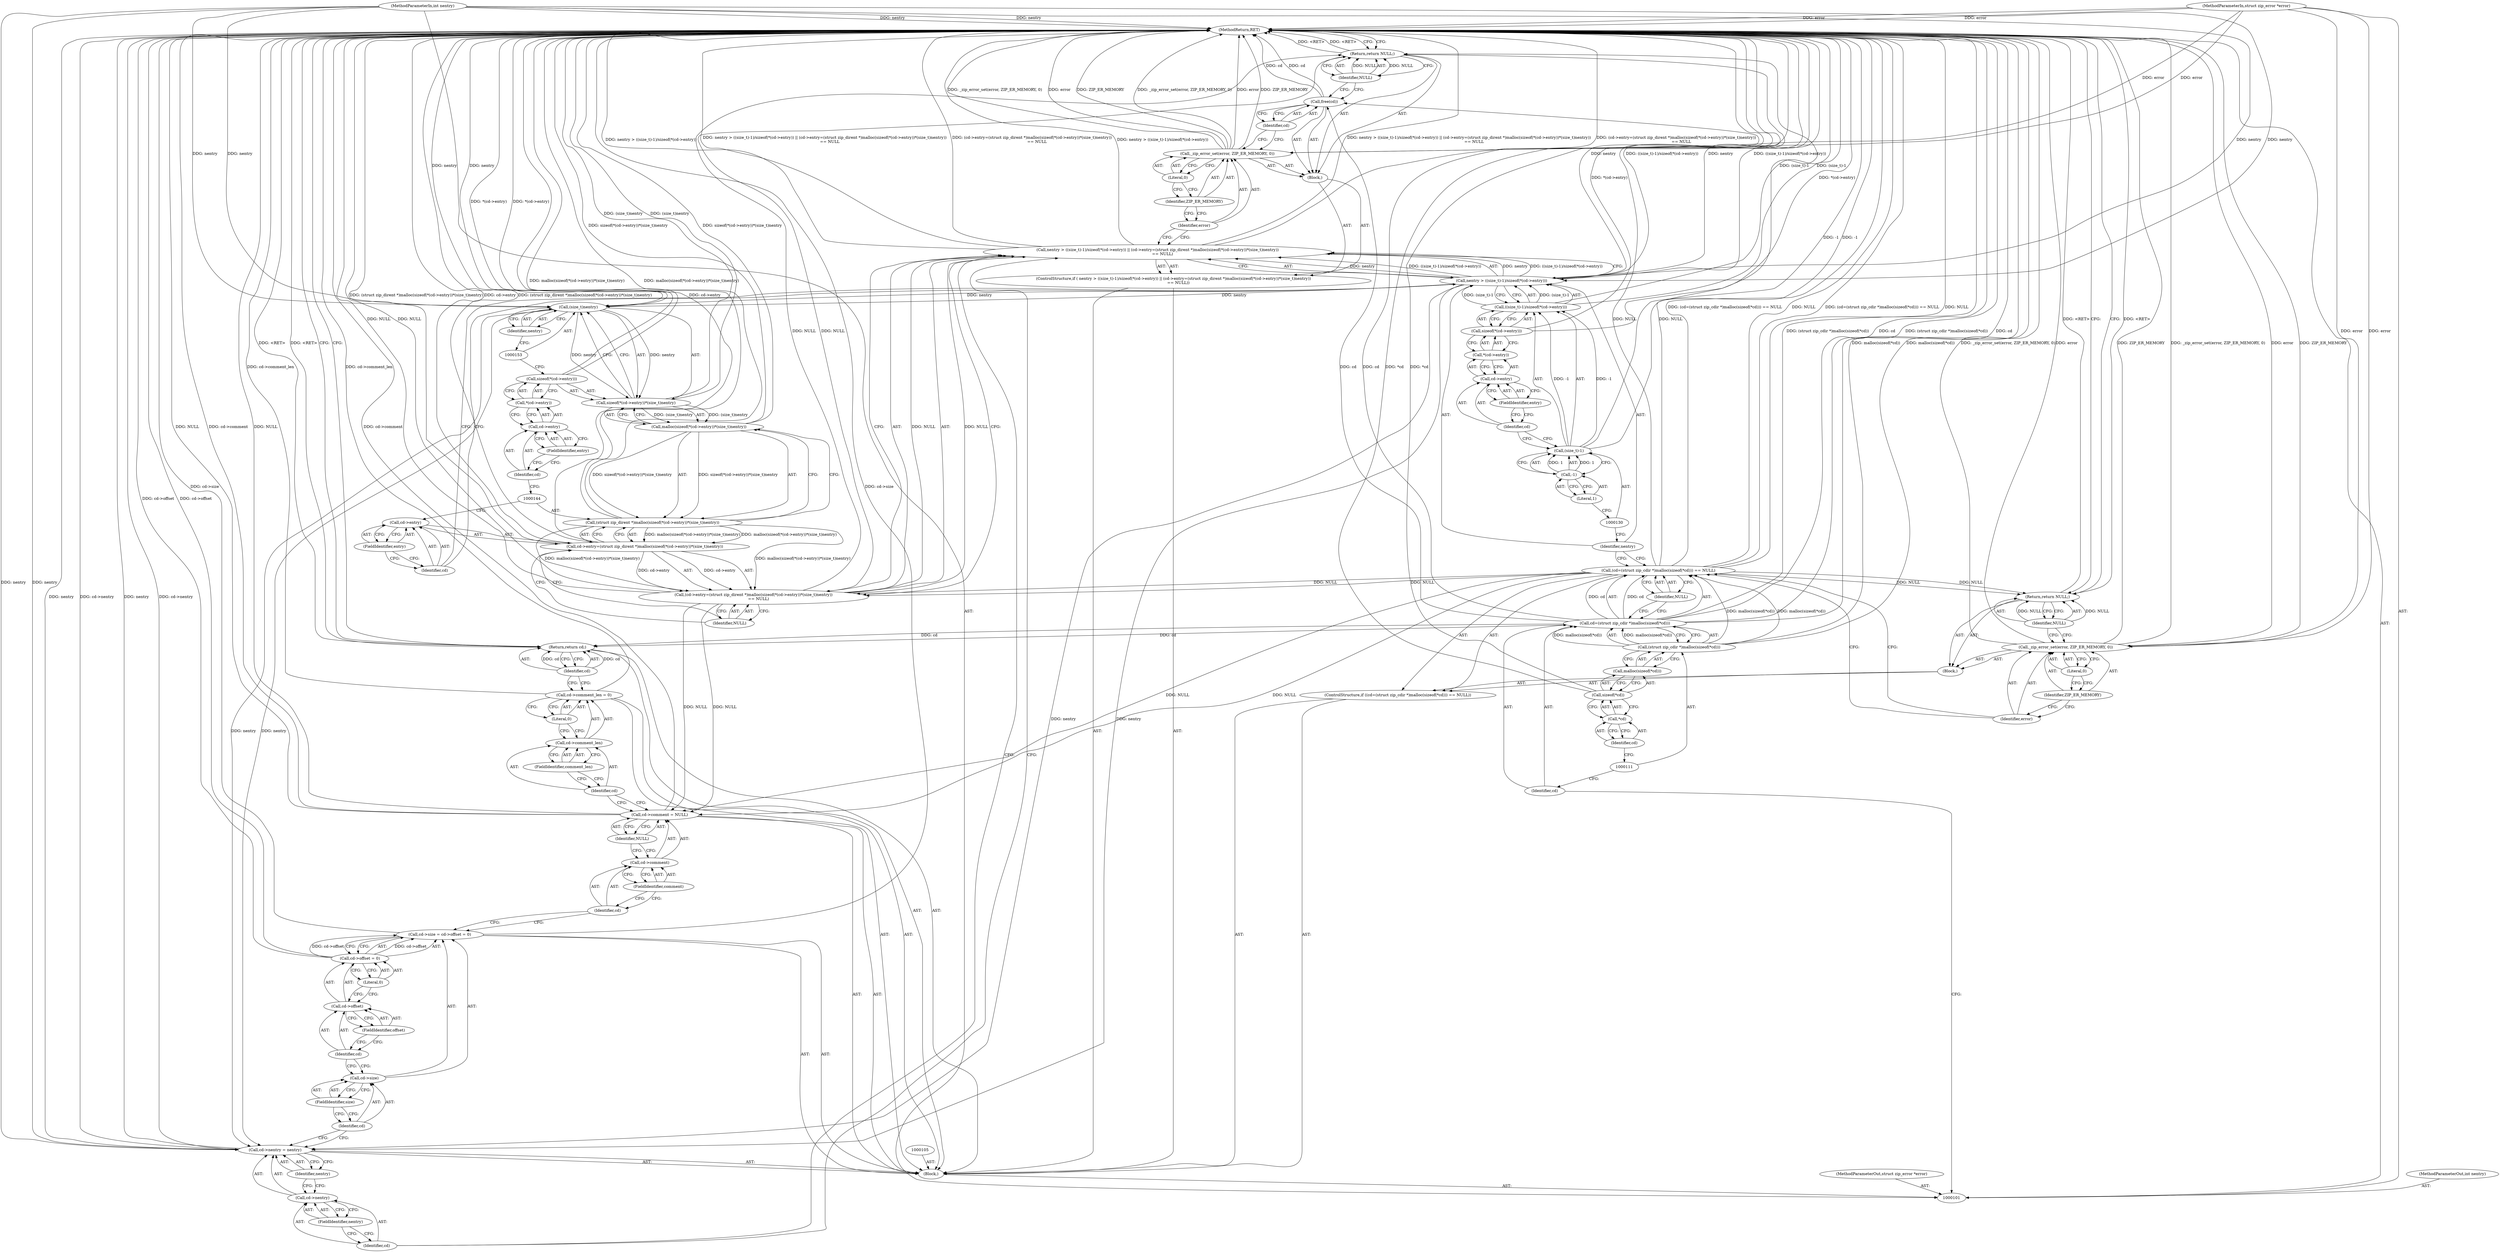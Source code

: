 digraph "0_php_ef8fc4b53d92fbfcd8ef1abbd6f2f5fe2c4a11e5" {
"1000191" [label="(MethodReturn,RET)"];
"1000102" [label="(MethodParameterIn,int nentry)"];
"1000264" [label="(MethodParameterOut,int nentry)"];
"1000103" [label="(MethodParameterIn,struct zip_error *error)"];
"1000265" [label="(MethodParameterOut,struct zip_error *error)"];
"1000148" [label="(Call,*(cd->entry))"];
"1000149" [label="(Call,cd->entry)"];
"1000150" [label="(Identifier,cd)"];
"1000151" [label="(FieldIdentifier,entry)"];
"1000152" [label="(Call,(size_t)nentry)"];
"1000154" [label="(Identifier,nentry)"];
"1000128" [label="(Call,((size_t)-1)/sizeof(*(cd->entry)))"];
"1000129" [label="(Call,(size_t)-1)"];
"1000131" [label="(Call,-1)"];
"1000132" [label="(Literal,1)"];
"1000133" [label="(Call,sizeof(*(cd->entry)))"];
"1000134" [label="(Call,*(cd->entry))"];
"1000124" [label="(ControlStructure,if ( nentry > ((size_t)-1)/sizeof(*(cd->entry)) || (cd->entry=(struct zip_dirent *)malloc(sizeof(*(cd->entry))*(size_t)nentry))\n        == NULL))"];
"1000135" [label="(Call,cd->entry)"];
"1000136" [label="(Identifier,cd)"];
"1000137" [label="(FieldIdentifier,entry)"];
"1000138" [label="(Call,(cd->entry=(struct zip_dirent *)malloc(sizeof(*(cd->entry))*(size_t)nentry))\n        == NULL)"];
"1000139" [label="(Call,cd->entry=(struct zip_dirent *)malloc(sizeof(*(cd->entry))*(size_t)nentry))"];
"1000140" [label="(Call,cd->entry)"];
"1000141" [label="(Identifier,cd)"];
"1000142" [label="(FieldIdentifier,entry)"];
"1000143" [label="(Call,(struct zip_dirent *)malloc(sizeof(*(cd->entry))*(size_t)nentry))"];
"1000145" [label="(Call,malloc(sizeof(*(cd->entry))*(size_t)nentry))"];
"1000125" [label="(Call,nentry > ((size_t)-1)/sizeof(*(cd->entry)) || (cd->entry=(struct zip_dirent *)malloc(sizeof(*(cd->entry))*(size_t)nentry))\n        == NULL)"];
"1000126" [label="(Call,nentry > ((size_t)-1)/sizeof(*(cd->entry)))"];
"1000127" [label="(Identifier,nentry)"];
"1000146" [label="(Call,sizeof(*(cd->entry))*(size_t)nentry)"];
"1000147" [label="(Call,sizeof(*(cd->entry)))"];
"1000155" [label="(Identifier,NULL)"];
"1000156" [label="(Block,)"];
"1000158" [label="(Identifier,error)"];
"1000159" [label="(Identifier,ZIP_ER_MEMORY)"];
"1000160" [label="(Literal,0)"];
"1000157" [label="(Call,_zip_error_set(error, ZIP_ER_MEMORY, 0))"];
"1000162" [label="(Identifier,cd)"];
"1000161" [label="(Call,free(cd))"];
"1000163" [label="(Return,return NULL;)"];
"1000164" [label="(Identifier,NULL)"];
"1000169" [label="(Identifier,nentry)"];
"1000165" [label="(Call,cd->nentry = nentry)"];
"1000166" [label="(Call,cd->nentry)"];
"1000167" [label="(Identifier,cd)"];
"1000168" [label="(FieldIdentifier,nentry)"];
"1000104" [label="(Block,)"];
"1000174" [label="(Call,cd->offset = 0)"];
"1000175" [label="(Call,cd->offset)"];
"1000176" [label="(Identifier,cd)"];
"1000177" [label="(FieldIdentifier,offset)"];
"1000178" [label="(Literal,0)"];
"1000170" [label="(Call,cd->size = cd->offset = 0)"];
"1000171" [label="(Call,cd->size)"];
"1000172" [label="(Identifier,cd)"];
"1000173" [label="(FieldIdentifier,size)"];
"1000183" [label="(Identifier,NULL)"];
"1000179" [label="(Call,cd->comment = NULL)"];
"1000180" [label="(Call,cd->comment)"];
"1000181" [label="(Identifier,cd)"];
"1000182" [label="(FieldIdentifier,comment)"];
"1000188" [label="(Literal,0)"];
"1000184" [label="(Call,cd->comment_len = 0)"];
"1000185" [label="(Call,cd->comment_len)"];
"1000186" [label="(Identifier,cd)"];
"1000187" [label="(FieldIdentifier,comment_len)"];
"1000190" [label="(Identifier,cd)"];
"1000189" [label="(Return,return cd;)"];
"1000110" [label="(Call,(struct zip_cdir *)malloc(sizeof(*cd)))"];
"1000112" [label="(Call,malloc(sizeof(*cd)))"];
"1000113" [label="(Call,sizeof(*cd))"];
"1000106" [label="(ControlStructure,if ((cd=(struct zip_cdir *)malloc(sizeof(*cd))) == NULL))"];
"1000114" [label="(Call,*cd)"];
"1000115" [label="(Identifier,cd)"];
"1000116" [label="(Identifier,NULL)"];
"1000117" [label="(Block,)"];
"1000107" [label="(Call,(cd=(struct zip_cdir *)malloc(sizeof(*cd))) == NULL)"];
"1000108" [label="(Call,cd=(struct zip_cdir *)malloc(sizeof(*cd)))"];
"1000109" [label="(Identifier,cd)"];
"1000118" [label="(Call,_zip_error_set(error, ZIP_ER_MEMORY, 0))"];
"1000119" [label="(Identifier,error)"];
"1000120" [label="(Identifier,ZIP_ER_MEMORY)"];
"1000121" [label="(Literal,0)"];
"1000123" [label="(Identifier,NULL)"];
"1000122" [label="(Return,return NULL;)"];
"1000191" -> "1000101"  [label="AST: "];
"1000191" -> "1000122"  [label="CFG: "];
"1000191" -> "1000163"  [label="CFG: "];
"1000191" -> "1000189"  [label="CFG: "];
"1000157" -> "1000191"  [label="DDG: ZIP_ER_MEMORY"];
"1000157" -> "1000191"  [label="DDG: _zip_error_set(error, ZIP_ER_MEMORY, 0)"];
"1000157" -> "1000191"  [label="DDG: error"];
"1000125" -> "1000191"  [label="DDG: nentry > ((size_t)-1)/sizeof(*(cd->entry))"];
"1000125" -> "1000191"  [label="DDG: nentry > ((size_t)-1)/sizeof(*(cd->entry)) || (cd->entry=(struct zip_dirent *)malloc(sizeof(*(cd->entry))*(size_t)nentry))\n        == NULL"];
"1000125" -> "1000191"  [label="DDG: (cd->entry=(struct zip_dirent *)malloc(sizeof(*(cd->entry))*(size_t)nentry))\n        == NULL"];
"1000184" -> "1000191"  [label="DDG: cd->comment_len"];
"1000107" -> "1000191"  [label="DDG: (cd=(struct zip_cdir *)malloc(sizeof(*cd))) == NULL"];
"1000107" -> "1000191"  [label="DDG: NULL"];
"1000165" -> "1000191"  [label="DDG: nentry"];
"1000165" -> "1000191"  [label="DDG: cd->nentry"];
"1000113" -> "1000191"  [label="DDG: *cd"];
"1000179" -> "1000191"  [label="DDG: cd->comment"];
"1000179" -> "1000191"  [label="DDG: NULL"];
"1000147" -> "1000191"  [label="DDG: *(cd->entry)"];
"1000126" -> "1000191"  [label="DDG: nentry"];
"1000126" -> "1000191"  [label="DDG: ((size_t)-1)/sizeof(*(cd->entry))"];
"1000118" -> "1000191"  [label="DDG: _zip_error_set(error, ZIP_ER_MEMORY, 0)"];
"1000118" -> "1000191"  [label="DDG: error"];
"1000118" -> "1000191"  [label="DDG: ZIP_ER_MEMORY"];
"1000152" -> "1000191"  [label="DDG: nentry"];
"1000139" -> "1000191"  [label="DDG: cd->entry"];
"1000139" -> "1000191"  [label="DDG: (struct zip_dirent *)malloc(sizeof(*(cd->entry))*(size_t)nentry)"];
"1000146" -> "1000191"  [label="DDG: (size_t)nentry"];
"1000128" -> "1000191"  [label="DDG: (size_t)-1"];
"1000138" -> "1000191"  [label="DDG: NULL"];
"1000133" -> "1000191"  [label="DDG: *(cd->entry)"];
"1000103" -> "1000191"  [label="DDG: error"];
"1000102" -> "1000191"  [label="DDG: nentry"];
"1000110" -> "1000191"  [label="DDG: malloc(sizeof(*cd))"];
"1000108" -> "1000191"  [label="DDG: (struct zip_cdir *)malloc(sizeof(*cd))"];
"1000108" -> "1000191"  [label="DDG: cd"];
"1000143" -> "1000191"  [label="DDG: malloc(sizeof(*(cd->entry))*(size_t)nentry)"];
"1000170" -> "1000191"  [label="DDG: cd->size"];
"1000161" -> "1000191"  [label="DDG: cd"];
"1000145" -> "1000191"  [label="DDG: sizeof(*(cd->entry))*(size_t)nentry"];
"1000174" -> "1000191"  [label="DDG: cd->offset"];
"1000129" -> "1000191"  [label="DDG: -1"];
"1000122" -> "1000191"  [label="DDG: <RET>"];
"1000163" -> "1000191"  [label="DDG: <RET>"];
"1000189" -> "1000191"  [label="DDG: <RET>"];
"1000102" -> "1000101"  [label="AST: "];
"1000102" -> "1000191"  [label="DDG: nentry"];
"1000102" -> "1000126"  [label="DDG: nentry"];
"1000102" -> "1000152"  [label="DDG: nentry"];
"1000102" -> "1000165"  [label="DDG: nentry"];
"1000264" -> "1000101"  [label="AST: "];
"1000103" -> "1000101"  [label="AST: "];
"1000103" -> "1000191"  [label="DDG: error"];
"1000103" -> "1000118"  [label="DDG: error"];
"1000103" -> "1000157"  [label="DDG: error"];
"1000265" -> "1000101"  [label="AST: "];
"1000148" -> "1000147"  [label="AST: "];
"1000148" -> "1000149"  [label="CFG: "];
"1000149" -> "1000148"  [label="AST: "];
"1000147" -> "1000148"  [label="CFG: "];
"1000149" -> "1000148"  [label="AST: "];
"1000149" -> "1000151"  [label="CFG: "];
"1000150" -> "1000149"  [label="AST: "];
"1000151" -> "1000149"  [label="AST: "];
"1000148" -> "1000149"  [label="CFG: "];
"1000150" -> "1000149"  [label="AST: "];
"1000150" -> "1000144"  [label="CFG: "];
"1000151" -> "1000150"  [label="CFG: "];
"1000151" -> "1000149"  [label="AST: "];
"1000151" -> "1000150"  [label="CFG: "];
"1000149" -> "1000151"  [label="CFG: "];
"1000152" -> "1000146"  [label="AST: "];
"1000152" -> "1000154"  [label="CFG: "];
"1000153" -> "1000152"  [label="AST: "];
"1000154" -> "1000152"  [label="AST: "];
"1000146" -> "1000152"  [label="CFG: "];
"1000152" -> "1000191"  [label="DDG: nentry"];
"1000152" -> "1000146"  [label="DDG: nentry"];
"1000126" -> "1000152"  [label="DDG: nentry"];
"1000102" -> "1000152"  [label="DDG: nentry"];
"1000152" -> "1000165"  [label="DDG: nentry"];
"1000154" -> "1000152"  [label="AST: "];
"1000154" -> "1000153"  [label="CFG: "];
"1000152" -> "1000154"  [label="CFG: "];
"1000128" -> "1000126"  [label="AST: "];
"1000128" -> "1000133"  [label="CFG: "];
"1000129" -> "1000128"  [label="AST: "];
"1000133" -> "1000128"  [label="AST: "];
"1000126" -> "1000128"  [label="CFG: "];
"1000128" -> "1000191"  [label="DDG: (size_t)-1"];
"1000128" -> "1000126"  [label="DDG: (size_t)-1"];
"1000129" -> "1000128"  [label="DDG: -1"];
"1000129" -> "1000128"  [label="AST: "];
"1000129" -> "1000131"  [label="CFG: "];
"1000130" -> "1000129"  [label="AST: "];
"1000131" -> "1000129"  [label="AST: "];
"1000136" -> "1000129"  [label="CFG: "];
"1000129" -> "1000191"  [label="DDG: -1"];
"1000129" -> "1000128"  [label="DDG: -1"];
"1000131" -> "1000129"  [label="DDG: 1"];
"1000131" -> "1000129"  [label="AST: "];
"1000131" -> "1000132"  [label="CFG: "];
"1000132" -> "1000131"  [label="AST: "];
"1000129" -> "1000131"  [label="CFG: "];
"1000131" -> "1000129"  [label="DDG: 1"];
"1000132" -> "1000131"  [label="AST: "];
"1000132" -> "1000130"  [label="CFG: "];
"1000131" -> "1000132"  [label="CFG: "];
"1000133" -> "1000128"  [label="AST: "];
"1000133" -> "1000134"  [label="CFG: "];
"1000134" -> "1000133"  [label="AST: "];
"1000128" -> "1000133"  [label="CFG: "];
"1000133" -> "1000191"  [label="DDG: *(cd->entry)"];
"1000134" -> "1000133"  [label="AST: "];
"1000134" -> "1000135"  [label="CFG: "];
"1000135" -> "1000134"  [label="AST: "];
"1000133" -> "1000134"  [label="CFG: "];
"1000124" -> "1000104"  [label="AST: "];
"1000125" -> "1000124"  [label="AST: "];
"1000156" -> "1000124"  [label="AST: "];
"1000135" -> "1000134"  [label="AST: "];
"1000135" -> "1000137"  [label="CFG: "];
"1000136" -> "1000135"  [label="AST: "];
"1000137" -> "1000135"  [label="AST: "];
"1000134" -> "1000135"  [label="CFG: "];
"1000136" -> "1000135"  [label="AST: "];
"1000136" -> "1000129"  [label="CFG: "];
"1000137" -> "1000136"  [label="CFG: "];
"1000137" -> "1000135"  [label="AST: "];
"1000137" -> "1000136"  [label="CFG: "];
"1000135" -> "1000137"  [label="CFG: "];
"1000138" -> "1000125"  [label="AST: "];
"1000138" -> "1000155"  [label="CFG: "];
"1000139" -> "1000138"  [label="AST: "];
"1000155" -> "1000138"  [label="AST: "];
"1000125" -> "1000138"  [label="CFG: "];
"1000138" -> "1000191"  [label="DDG: NULL"];
"1000138" -> "1000125"  [label="DDG: NULL"];
"1000139" -> "1000138"  [label="DDG: cd->entry"];
"1000143" -> "1000138"  [label="DDG: malloc(sizeof(*(cd->entry))*(size_t)nentry)"];
"1000107" -> "1000138"  [label="DDG: NULL"];
"1000138" -> "1000163"  [label="DDG: NULL"];
"1000138" -> "1000179"  [label="DDG: NULL"];
"1000139" -> "1000138"  [label="AST: "];
"1000139" -> "1000143"  [label="CFG: "];
"1000140" -> "1000139"  [label="AST: "];
"1000143" -> "1000139"  [label="AST: "];
"1000155" -> "1000139"  [label="CFG: "];
"1000139" -> "1000191"  [label="DDG: cd->entry"];
"1000139" -> "1000191"  [label="DDG: (struct zip_dirent *)malloc(sizeof(*(cd->entry))*(size_t)nentry)"];
"1000139" -> "1000138"  [label="DDG: cd->entry"];
"1000143" -> "1000139"  [label="DDG: malloc(sizeof(*(cd->entry))*(size_t)nentry)"];
"1000140" -> "1000139"  [label="AST: "];
"1000140" -> "1000142"  [label="CFG: "];
"1000141" -> "1000140"  [label="AST: "];
"1000142" -> "1000140"  [label="AST: "];
"1000144" -> "1000140"  [label="CFG: "];
"1000141" -> "1000140"  [label="AST: "];
"1000141" -> "1000126"  [label="CFG: "];
"1000142" -> "1000141"  [label="CFG: "];
"1000142" -> "1000140"  [label="AST: "];
"1000142" -> "1000141"  [label="CFG: "];
"1000140" -> "1000142"  [label="CFG: "];
"1000143" -> "1000139"  [label="AST: "];
"1000143" -> "1000145"  [label="CFG: "];
"1000144" -> "1000143"  [label="AST: "];
"1000145" -> "1000143"  [label="AST: "];
"1000139" -> "1000143"  [label="CFG: "];
"1000143" -> "1000191"  [label="DDG: malloc(sizeof(*(cd->entry))*(size_t)nentry)"];
"1000143" -> "1000138"  [label="DDG: malloc(sizeof(*(cd->entry))*(size_t)nentry)"];
"1000143" -> "1000139"  [label="DDG: malloc(sizeof(*(cd->entry))*(size_t)nentry)"];
"1000145" -> "1000143"  [label="DDG: sizeof(*(cd->entry))*(size_t)nentry"];
"1000145" -> "1000143"  [label="AST: "];
"1000145" -> "1000146"  [label="CFG: "];
"1000146" -> "1000145"  [label="AST: "];
"1000143" -> "1000145"  [label="CFG: "];
"1000145" -> "1000191"  [label="DDG: sizeof(*(cd->entry))*(size_t)nentry"];
"1000145" -> "1000143"  [label="DDG: sizeof(*(cd->entry))*(size_t)nentry"];
"1000146" -> "1000145"  [label="DDG: (size_t)nentry"];
"1000125" -> "1000124"  [label="AST: "];
"1000125" -> "1000126"  [label="CFG: "];
"1000125" -> "1000138"  [label="CFG: "];
"1000126" -> "1000125"  [label="AST: "];
"1000138" -> "1000125"  [label="AST: "];
"1000158" -> "1000125"  [label="CFG: "];
"1000167" -> "1000125"  [label="CFG: "];
"1000125" -> "1000191"  [label="DDG: nentry > ((size_t)-1)/sizeof(*(cd->entry))"];
"1000125" -> "1000191"  [label="DDG: nentry > ((size_t)-1)/sizeof(*(cd->entry)) || (cd->entry=(struct zip_dirent *)malloc(sizeof(*(cd->entry))*(size_t)nentry))\n        == NULL"];
"1000125" -> "1000191"  [label="DDG: (cd->entry=(struct zip_dirent *)malloc(sizeof(*(cd->entry))*(size_t)nentry))\n        == NULL"];
"1000126" -> "1000125"  [label="DDG: nentry"];
"1000126" -> "1000125"  [label="DDG: ((size_t)-1)/sizeof(*(cd->entry))"];
"1000138" -> "1000125"  [label="DDG: NULL"];
"1000126" -> "1000125"  [label="AST: "];
"1000126" -> "1000128"  [label="CFG: "];
"1000127" -> "1000126"  [label="AST: "];
"1000128" -> "1000126"  [label="AST: "];
"1000141" -> "1000126"  [label="CFG: "];
"1000125" -> "1000126"  [label="CFG: "];
"1000126" -> "1000191"  [label="DDG: nentry"];
"1000126" -> "1000191"  [label="DDG: ((size_t)-1)/sizeof(*(cd->entry))"];
"1000126" -> "1000125"  [label="DDG: nentry"];
"1000126" -> "1000125"  [label="DDG: ((size_t)-1)/sizeof(*(cd->entry))"];
"1000102" -> "1000126"  [label="DDG: nentry"];
"1000128" -> "1000126"  [label="DDG: (size_t)-1"];
"1000126" -> "1000152"  [label="DDG: nentry"];
"1000126" -> "1000165"  [label="DDG: nentry"];
"1000127" -> "1000126"  [label="AST: "];
"1000127" -> "1000107"  [label="CFG: "];
"1000130" -> "1000127"  [label="CFG: "];
"1000146" -> "1000145"  [label="AST: "];
"1000146" -> "1000152"  [label="CFG: "];
"1000147" -> "1000146"  [label="AST: "];
"1000152" -> "1000146"  [label="AST: "];
"1000145" -> "1000146"  [label="CFG: "];
"1000146" -> "1000191"  [label="DDG: (size_t)nentry"];
"1000146" -> "1000145"  [label="DDG: (size_t)nentry"];
"1000152" -> "1000146"  [label="DDG: nentry"];
"1000147" -> "1000146"  [label="AST: "];
"1000147" -> "1000148"  [label="CFG: "];
"1000148" -> "1000147"  [label="AST: "];
"1000153" -> "1000147"  [label="CFG: "];
"1000147" -> "1000191"  [label="DDG: *(cd->entry)"];
"1000155" -> "1000138"  [label="AST: "];
"1000155" -> "1000139"  [label="CFG: "];
"1000138" -> "1000155"  [label="CFG: "];
"1000156" -> "1000124"  [label="AST: "];
"1000157" -> "1000156"  [label="AST: "];
"1000161" -> "1000156"  [label="AST: "];
"1000163" -> "1000156"  [label="AST: "];
"1000158" -> "1000157"  [label="AST: "];
"1000158" -> "1000125"  [label="CFG: "];
"1000159" -> "1000158"  [label="CFG: "];
"1000159" -> "1000157"  [label="AST: "];
"1000159" -> "1000158"  [label="CFG: "];
"1000160" -> "1000159"  [label="CFG: "];
"1000160" -> "1000157"  [label="AST: "];
"1000160" -> "1000159"  [label="CFG: "];
"1000157" -> "1000160"  [label="CFG: "];
"1000157" -> "1000156"  [label="AST: "];
"1000157" -> "1000160"  [label="CFG: "];
"1000158" -> "1000157"  [label="AST: "];
"1000159" -> "1000157"  [label="AST: "];
"1000160" -> "1000157"  [label="AST: "];
"1000162" -> "1000157"  [label="CFG: "];
"1000157" -> "1000191"  [label="DDG: ZIP_ER_MEMORY"];
"1000157" -> "1000191"  [label="DDG: _zip_error_set(error, ZIP_ER_MEMORY, 0)"];
"1000157" -> "1000191"  [label="DDG: error"];
"1000103" -> "1000157"  [label="DDG: error"];
"1000162" -> "1000161"  [label="AST: "];
"1000162" -> "1000157"  [label="CFG: "];
"1000161" -> "1000162"  [label="CFG: "];
"1000161" -> "1000156"  [label="AST: "];
"1000161" -> "1000162"  [label="CFG: "];
"1000162" -> "1000161"  [label="AST: "];
"1000164" -> "1000161"  [label="CFG: "];
"1000161" -> "1000191"  [label="DDG: cd"];
"1000108" -> "1000161"  [label="DDG: cd"];
"1000163" -> "1000156"  [label="AST: "];
"1000163" -> "1000164"  [label="CFG: "];
"1000164" -> "1000163"  [label="AST: "];
"1000191" -> "1000163"  [label="CFG: "];
"1000163" -> "1000191"  [label="DDG: <RET>"];
"1000164" -> "1000163"  [label="DDG: NULL"];
"1000138" -> "1000163"  [label="DDG: NULL"];
"1000107" -> "1000163"  [label="DDG: NULL"];
"1000164" -> "1000163"  [label="AST: "];
"1000164" -> "1000161"  [label="CFG: "];
"1000163" -> "1000164"  [label="CFG: "];
"1000164" -> "1000163"  [label="DDG: NULL"];
"1000169" -> "1000165"  [label="AST: "];
"1000169" -> "1000166"  [label="CFG: "];
"1000165" -> "1000169"  [label="CFG: "];
"1000165" -> "1000104"  [label="AST: "];
"1000165" -> "1000169"  [label="CFG: "];
"1000166" -> "1000165"  [label="AST: "];
"1000169" -> "1000165"  [label="AST: "];
"1000172" -> "1000165"  [label="CFG: "];
"1000165" -> "1000191"  [label="DDG: nentry"];
"1000165" -> "1000191"  [label="DDG: cd->nentry"];
"1000126" -> "1000165"  [label="DDG: nentry"];
"1000152" -> "1000165"  [label="DDG: nentry"];
"1000102" -> "1000165"  [label="DDG: nentry"];
"1000166" -> "1000165"  [label="AST: "];
"1000166" -> "1000168"  [label="CFG: "];
"1000167" -> "1000166"  [label="AST: "];
"1000168" -> "1000166"  [label="AST: "];
"1000169" -> "1000166"  [label="CFG: "];
"1000167" -> "1000166"  [label="AST: "];
"1000167" -> "1000125"  [label="CFG: "];
"1000168" -> "1000167"  [label="CFG: "];
"1000168" -> "1000166"  [label="AST: "];
"1000168" -> "1000167"  [label="CFG: "];
"1000166" -> "1000168"  [label="CFG: "];
"1000104" -> "1000101"  [label="AST: "];
"1000105" -> "1000104"  [label="AST: "];
"1000106" -> "1000104"  [label="AST: "];
"1000124" -> "1000104"  [label="AST: "];
"1000165" -> "1000104"  [label="AST: "];
"1000170" -> "1000104"  [label="AST: "];
"1000179" -> "1000104"  [label="AST: "];
"1000184" -> "1000104"  [label="AST: "];
"1000189" -> "1000104"  [label="AST: "];
"1000174" -> "1000170"  [label="AST: "];
"1000174" -> "1000178"  [label="CFG: "];
"1000175" -> "1000174"  [label="AST: "];
"1000178" -> "1000174"  [label="AST: "];
"1000170" -> "1000174"  [label="CFG: "];
"1000174" -> "1000191"  [label="DDG: cd->offset"];
"1000174" -> "1000170"  [label="DDG: cd->offset"];
"1000175" -> "1000174"  [label="AST: "];
"1000175" -> "1000177"  [label="CFG: "];
"1000176" -> "1000175"  [label="AST: "];
"1000177" -> "1000175"  [label="AST: "];
"1000178" -> "1000175"  [label="CFG: "];
"1000176" -> "1000175"  [label="AST: "];
"1000176" -> "1000171"  [label="CFG: "];
"1000177" -> "1000176"  [label="CFG: "];
"1000177" -> "1000175"  [label="AST: "];
"1000177" -> "1000176"  [label="CFG: "];
"1000175" -> "1000177"  [label="CFG: "];
"1000178" -> "1000174"  [label="AST: "];
"1000178" -> "1000175"  [label="CFG: "];
"1000174" -> "1000178"  [label="CFG: "];
"1000170" -> "1000104"  [label="AST: "];
"1000170" -> "1000174"  [label="CFG: "];
"1000171" -> "1000170"  [label="AST: "];
"1000174" -> "1000170"  [label="AST: "];
"1000181" -> "1000170"  [label="CFG: "];
"1000170" -> "1000191"  [label="DDG: cd->size"];
"1000174" -> "1000170"  [label="DDG: cd->offset"];
"1000171" -> "1000170"  [label="AST: "];
"1000171" -> "1000173"  [label="CFG: "];
"1000172" -> "1000171"  [label="AST: "];
"1000173" -> "1000171"  [label="AST: "];
"1000176" -> "1000171"  [label="CFG: "];
"1000172" -> "1000171"  [label="AST: "];
"1000172" -> "1000165"  [label="CFG: "];
"1000173" -> "1000172"  [label="CFG: "];
"1000173" -> "1000171"  [label="AST: "];
"1000173" -> "1000172"  [label="CFG: "];
"1000171" -> "1000173"  [label="CFG: "];
"1000183" -> "1000179"  [label="AST: "];
"1000183" -> "1000180"  [label="CFG: "];
"1000179" -> "1000183"  [label="CFG: "];
"1000179" -> "1000104"  [label="AST: "];
"1000179" -> "1000183"  [label="CFG: "];
"1000180" -> "1000179"  [label="AST: "];
"1000183" -> "1000179"  [label="AST: "];
"1000186" -> "1000179"  [label="CFG: "];
"1000179" -> "1000191"  [label="DDG: cd->comment"];
"1000179" -> "1000191"  [label="DDG: NULL"];
"1000138" -> "1000179"  [label="DDG: NULL"];
"1000107" -> "1000179"  [label="DDG: NULL"];
"1000180" -> "1000179"  [label="AST: "];
"1000180" -> "1000182"  [label="CFG: "];
"1000181" -> "1000180"  [label="AST: "];
"1000182" -> "1000180"  [label="AST: "];
"1000183" -> "1000180"  [label="CFG: "];
"1000181" -> "1000180"  [label="AST: "];
"1000181" -> "1000170"  [label="CFG: "];
"1000182" -> "1000181"  [label="CFG: "];
"1000182" -> "1000180"  [label="AST: "];
"1000182" -> "1000181"  [label="CFG: "];
"1000180" -> "1000182"  [label="CFG: "];
"1000188" -> "1000184"  [label="AST: "];
"1000188" -> "1000185"  [label="CFG: "];
"1000184" -> "1000188"  [label="CFG: "];
"1000184" -> "1000104"  [label="AST: "];
"1000184" -> "1000188"  [label="CFG: "];
"1000185" -> "1000184"  [label="AST: "];
"1000188" -> "1000184"  [label="AST: "];
"1000190" -> "1000184"  [label="CFG: "];
"1000184" -> "1000191"  [label="DDG: cd->comment_len"];
"1000185" -> "1000184"  [label="AST: "];
"1000185" -> "1000187"  [label="CFG: "];
"1000186" -> "1000185"  [label="AST: "];
"1000187" -> "1000185"  [label="AST: "];
"1000188" -> "1000185"  [label="CFG: "];
"1000186" -> "1000185"  [label="AST: "];
"1000186" -> "1000179"  [label="CFG: "];
"1000187" -> "1000186"  [label="CFG: "];
"1000187" -> "1000185"  [label="AST: "];
"1000187" -> "1000186"  [label="CFG: "];
"1000185" -> "1000187"  [label="CFG: "];
"1000190" -> "1000189"  [label="AST: "];
"1000190" -> "1000184"  [label="CFG: "];
"1000189" -> "1000190"  [label="CFG: "];
"1000190" -> "1000189"  [label="DDG: cd"];
"1000189" -> "1000104"  [label="AST: "];
"1000189" -> "1000190"  [label="CFG: "];
"1000190" -> "1000189"  [label="AST: "];
"1000191" -> "1000189"  [label="CFG: "];
"1000189" -> "1000191"  [label="DDG: <RET>"];
"1000190" -> "1000189"  [label="DDG: cd"];
"1000108" -> "1000189"  [label="DDG: cd"];
"1000110" -> "1000108"  [label="AST: "];
"1000110" -> "1000112"  [label="CFG: "];
"1000111" -> "1000110"  [label="AST: "];
"1000112" -> "1000110"  [label="AST: "];
"1000108" -> "1000110"  [label="CFG: "];
"1000110" -> "1000191"  [label="DDG: malloc(sizeof(*cd))"];
"1000110" -> "1000107"  [label="DDG: malloc(sizeof(*cd))"];
"1000110" -> "1000108"  [label="DDG: malloc(sizeof(*cd))"];
"1000112" -> "1000110"  [label="AST: "];
"1000112" -> "1000113"  [label="CFG: "];
"1000113" -> "1000112"  [label="AST: "];
"1000110" -> "1000112"  [label="CFG: "];
"1000113" -> "1000112"  [label="AST: "];
"1000113" -> "1000114"  [label="CFG: "];
"1000114" -> "1000113"  [label="AST: "];
"1000112" -> "1000113"  [label="CFG: "];
"1000113" -> "1000191"  [label="DDG: *cd"];
"1000106" -> "1000104"  [label="AST: "];
"1000107" -> "1000106"  [label="AST: "];
"1000117" -> "1000106"  [label="AST: "];
"1000114" -> "1000113"  [label="AST: "];
"1000114" -> "1000115"  [label="CFG: "];
"1000115" -> "1000114"  [label="AST: "];
"1000113" -> "1000114"  [label="CFG: "];
"1000115" -> "1000114"  [label="AST: "];
"1000115" -> "1000111"  [label="CFG: "];
"1000114" -> "1000115"  [label="CFG: "];
"1000116" -> "1000107"  [label="AST: "];
"1000116" -> "1000108"  [label="CFG: "];
"1000107" -> "1000116"  [label="CFG: "];
"1000117" -> "1000106"  [label="AST: "];
"1000118" -> "1000117"  [label="AST: "];
"1000122" -> "1000117"  [label="AST: "];
"1000107" -> "1000106"  [label="AST: "];
"1000107" -> "1000116"  [label="CFG: "];
"1000108" -> "1000107"  [label="AST: "];
"1000116" -> "1000107"  [label="AST: "];
"1000119" -> "1000107"  [label="CFG: "];
"1000127" -> "1000107"  [label="CFG: "];
"1000107" -> "1000191"  [label="DDG: (cd=(struct zip_cdir *)malloc(sizeof(*cd))) == NULL"];
"1000107" -> "1000191"  [label="DDG: NULL"];
"1000108" -> "1000107"  [label="DDG: cd"];
"1000110" -> "1000107"  [label="DDG: malloc(sizeof(*cd))"];
"1000107" -> "1000122"  [label="DDG: NULL"];
"1000107" -> "1000138"  [label="DDG: NULL"];
"1000107" -> "1000163"  [label="DDG: NULL"];
"1000107" -> "1000179"  [label="DDG: NULL"];
"1000108" -> "1000107"  [label="AST: "];
"1000108" -> "1000110"  [label="CFG: "];
"1000109" -> "1000108"  [label="AST: "];
"1000110" -> "1000108"  [label="AST: "];
"1000116" -> "1000108"  [label="CFG: "];
"1000108" -> "1000191"  [label="DDG: (struct zip_cdir *)malloc(sizeof(*cd))"];
"1000108" -> "1000191"  [label="DDG: cd"];
"1000108" -> "1000107"  [label="DDG: cd"];
"1000110" -> "1000108"  [label="DDG: malloc(sizeof(*cd))"];
"1000108" -> "1000161"  [label="DDG: cd"];
"1000108" -> "1000189"  [label="DDG: cd"];
"1000109" -> "1000108"  [label="AST: "];
"1000109" -> "1000101"  [label="CFG: "];
"1000111" -> "1000109"  [label="CFG: "];
"1000118" -> "1000117"  [label="AST: "];
"1000118" -> "1000121"  [label="CFG: "];
"1000119" -> "1000118"  [label="AST: "];
"1000120" -> "1000118"  [label="AST: "];
"1000121" -> "1000118"  [label="AST: "];
"1000123" -> "1000118"  [label="CFG: "];
"1000118" -> "1000191"  [label="DDG: _zip_error_set(error, ZIP_ER_MEMORY, 0)"];
"1000118" -> "1000191"  [label="DDG: error"];
"1000118" -> "1000191"  [label="DDG: ZIP_ER_MEMORY"];
"1000103" -> "1000118"  [label="DDG: error"];
"1000119" -> "1000118"  [label="AST: "];
"1000119" -> "1000107"  [label="CFG: "];
"1000120" -> "1000119"  [label="CFG: "];
"1000120" -> "1000118"  [label="AST: "];
"1000120" -> "1000119"  [label="CFG: "];
"1000121" -> "1000120"  [label="CFG: "];
"1000121" -> "1000118"  [label="AST: "];
"1000121" -> "1000120"  [label="CFG: "];
"1000118" -> "1000121"  [label="CFG: "];
"1000123" -> "1000122"  [label="AST: "];
"1000123" -> "1000118"  [label="CFG: "];
"1000122" -> "1000123"  [label="CFG: "];
"1000123" -> "1000122"  [label="DDG: NULL"];
"1000122" -> "1000117"  [label="AST: "];
"1000122" -> "1000123"  [label="CFG: "];
"1000123" -> "1000122"  [label="AST: "];
"1000191" -> "1000122"  [label="CFG: "];
"1000122" -> "1000191"  [label="DDG: <RET>"];
"1000123" -> "1000122"  [label="DDG: NULL"];
"1000107" -> "1000122"  [label="DDG: NULL"];
}
